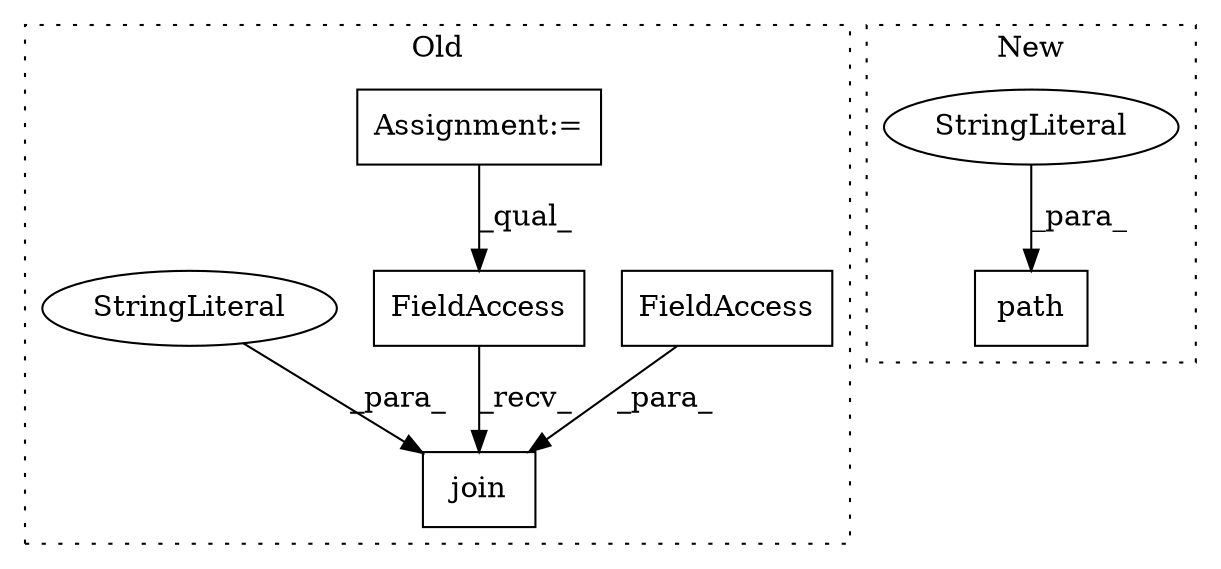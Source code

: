 digraph G {
subgraph cluster0 {
1 [label="join" a="32" s="11669,11731" l="5,1" shape="box"];
3 [label="FieldAccess" a="22" s="11674" l="15" shape="box"];
4 [label="FieldAccess" a="22" s="11661" l="7" shape="box"];
5 [label="Assignment:=" a="7" s="11646" l="2" shape="box"];
7 [label="StringLiteral" a="45" s="11690" l="41" shape="ellipse"];
label = "Old";
style="dotted";
}
subgraph cluster1 {
2 [label="path" a="32" s="15792,15838" l="5,1" shape="box"];
6 [label="StringLiteral" a="45" s="15797" l="41" shape="ellipse"];
label = "New";
style="dotted";
}
3 -> 1 [label="_para_"];
4 -> 1 [label="_recv_"];
5 -> 4 [label="_qual_"];
6 -> 2 [label="_para_"];
7 -> 1 [label="_para_"];
}